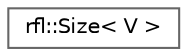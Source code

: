 digraph "类继承关系图"
{
 // LATEX_PDF_SIZE
  bgcolor="transparent";
  edge [fontname=Helvetica,fontsize=10,labelfontname=Helvetica,labelfontsize=10];
  node [fontname=Helvetica,fontsize=10,shape=box,height=0.2,width=0.4];
  rankdir="LR";
  Node0 [id="Node000000",label="rfl::Size\< V \>",height=0.2,width=0.4,color="grey40", fillcolor="white", style="filled",URL="$structrfl_1_1_size.html",tooltip=" "];
}
